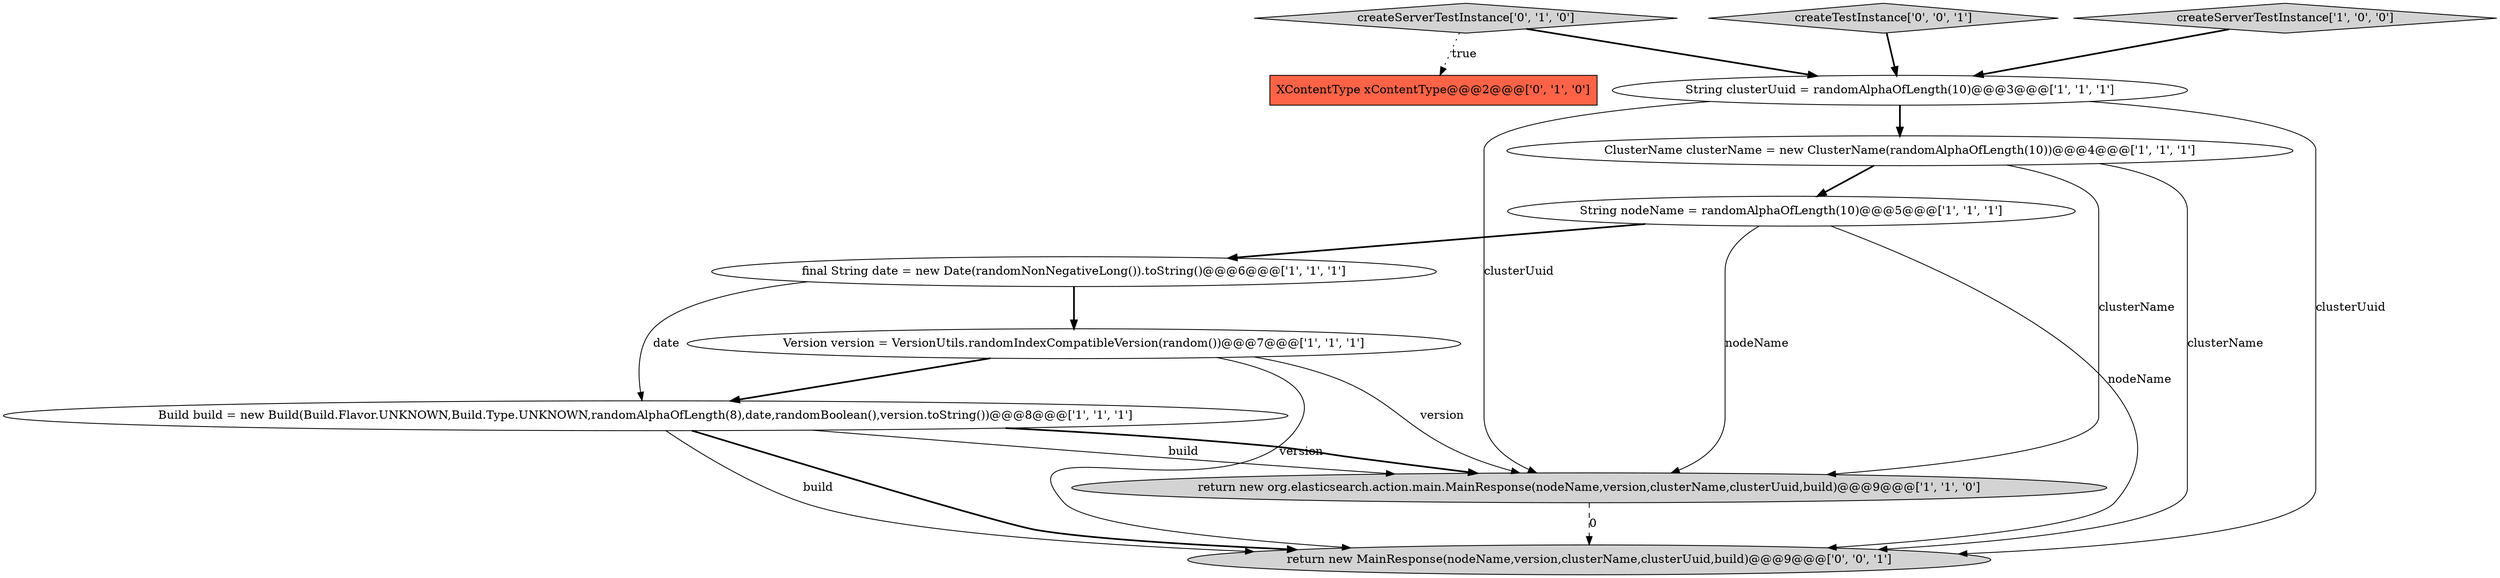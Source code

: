 digraph {
0 [style = filled, label = "Build build = new Build(Build.Flavor.UNKNOWN,Build.Type.UNKNOWN,randomAlphaOfLength(8),date,randomBoolean(),version.toString())@@@8@@@['1', '1', '1']", fillcolor = white, shape = ellipse image = "AAA0AAABBB1BBB"];
6 [style = filled, label = "String clusterUuid = randomAlphaOfLength(10)@@@3@@@['1', '1', '1']", fillcolor = white, shape = ellipse image = "AAA0AAABBB1BBB"];
9 [style = filled, label = "XContentType xContentType@@@2@@@['0', '1', '0']", fillcolor = tomato, shape = box image = "AAA1AAABBB2BBB"];
4 [style = filled, label = "final String date = new Date(randomNonNegativeLong()).toString()@@@6@@@['1', '1', '1']", fillcolor = white, shape = ellipse image = "AAA0AAABBB1BBB"];
2 [style = filled, label = "createServerTestInstance['1', '0', '0']", fillcolor = lightgray, shape = diamond image = "AAA0AAABBB1BBB"];
8 [style = filled, label = "createServerTestInstance['0', '1', '0']", fillcolor = lightgray, shape = diamond image = "AAA0AAABBB2BBB"];
10 [style = filled, label = "createTestInstance['0', '0', '1']", fillcolor = lightgray, shape = diamond image = "AAA0AAABBB3BBB"];
11 [style = filled, label = "return new MainResponse(nodeName,version,clusterName,clusterUuid,build)@@@9@@@['0', '0', '1']", fillcolor = lightgray, shape = ellipse image = "AAA0AAABBB3BBB"];
1 [style = filled, label = "return new org.elasticsearch.action.main.MainResponse(nodeName,version,clusterName,clusterUuid,build)@@@9@@@['1', '1', '0']", fillcolor = lightgray, shape = ellipse image = "AAA0AAABBB1BBB"];
7 [style = filled, label = "Version version = VersionUtils.randomIndexCompatibleVersion(random())@@@7@@@['1', '1', '1']", fillcolor = white, shape = ellipse image = "AAA0AAABBB1BBB"];
5 [style = filled, label = "String nodeName = randomAlphaOfLength(10)@@@5@@@['1', '1', '1']", fillcolor = white, shape = ellipse image = "AAA0AAABBB1BBB"];
3 [style = filled, label = "ClusterName clusterName = new ClusterName(randomAlphaOfLength(10))@@@4@@@['1', '1', '1']", fillcolor = white, shape = ellipse image = "AAA0AAABBB1BBB"];
0->1 [style = solid, label="build"];
4->7 [style = bold, label=""];
1->11 [style = dashed, label="0"];
10->6 [style = bold, label=""];
5->11 [style = solid, label="nodeName"];
6->11 [style = solid, label="clusterUuid"];
8->6 [style = bold, label=""];
4->0 [style = solid, label="date"];
3->11 [style = solid, label="clusterName"];
0->11 [style = bold, label=""];
6->1 [style = solid, label="clusterUuid"];
0->1 [style = bold, label=""];
3->5 [style = bold, label=""];
5->4 [style = bold, label=""];
0->11 [style = solid, label="build"];
7->0 [style = bold, label=""];
6->3 [style = bold, label=""];
3->1 [style = solid, label="clusterName"];
2->6 [style = bold, label=""];
5->1 [style = solid, label="nodeName"];
7->1 [style = solid, label="version"];
7->11 [style = solid, label="version"];
8->9 [style = dotted, label="true"];
}
